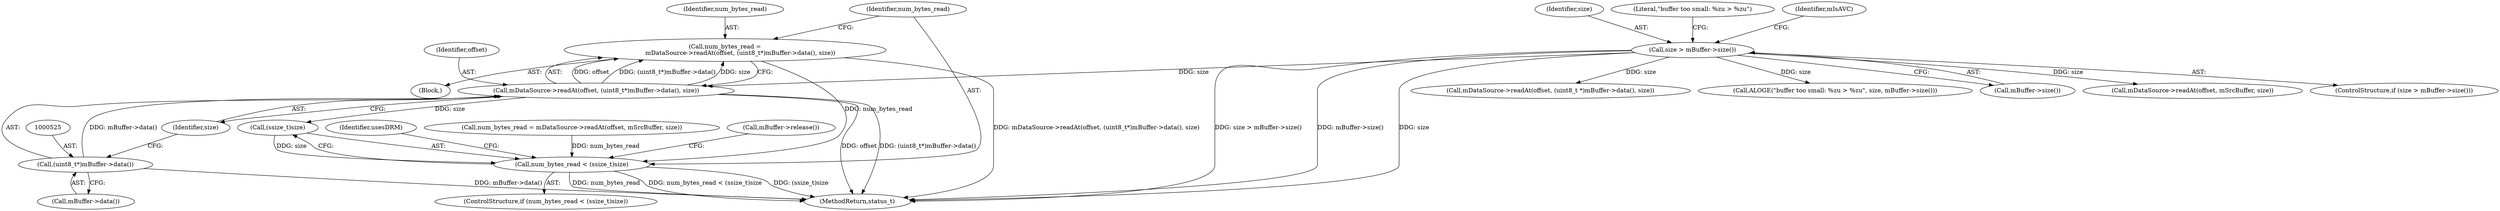 digraph "0_Android_7a282fb64fef25349e9d341f102d9cea3bf75baf@API" {
"1000520" [label="(Call,num_bytes_read =\n                mDataSource->readAt(offset, (uint8_t*)mBuffer->data(), size))"];
"1000522" [label="(Call,mDataSource->readAt(offset, (uint8_t*)mBuffer->data(), size))"];
"1000524" [label="(Call,(uint8_t*)mBuffer->data())"];
"1000310" [label="(Call,size > mBuffer->size())"];
"1000537" [label="(Call,num_bytes_read < (ssize_t)size)"];
"1000335" [label="(Call,mDataSource->readAt(offset, (uint8_t *)mBuffer->data(), size))"];
"1000550" [label="(Identifier,usesDRM)"];
"1000527" [label="(Identifier,size)"];
"1000526" [label="(Call,mBuffer->data())"];
"1000530" [label="(Call,num_bytes_read = mDataSource->readAt(offset, mSrcBuffer, size))"];
"1000311" [label="(Identifier,size)"];
"1000314" [label="(Call,ALOGE(\"buffer too small: %zu > %zu\", size, mBuffer->size()))"];
"1000521" [label="(Identifier,num_bytes_read)"];
"1000312" [label="(Call,mBuffer->size())"];
"1000310" [label="(Call,size > mBuffer->size())"];
"1000315" [label="(Literal,\"buffer too small: %zu > %zu\")"];
"1000324" [label="(Identifier,mIsAVC)"];
"1000766" [label="(MethodReturn,status_t)"];
"1000532" [label="(Call,mDataSource->readAt(offset, mSrcBuffer, size))"];
"1000523" [label="(Identifier,offset)"];
"1000537" [label="(Call,num_bytes_read < (ssize_t)size)"];
"1000522" [label="(Call,mDataSource->readAt(offset, (uint8_t*)mBuffer->data(), size))"];
"1000520" [label="(Call,num_bytes_read =\n                mDataSource->readAt(offset, (uint8_t*)mBuffer->data(), size))"];
"1000536" [label="(ControlStructure,if (num_bytes_read < (ssize_t)size))"];
"1000309" [label="(ControlStructure,if (size > mBuffer->size()))"];
"1000538" [label="(Identifier,num_bytes_read)"];
"1000543" [label="(Call,mBuffer->release())"];
"1000519" [label="(Block,)"];
"1000539" [label="(Call,(ssize_t)size)"];
"1000524" [label="(Call,(uint8_t*)mBuffer->data())"];
"1000520" -> "1000519"  [label="AST: "];
"1000520" -> "1000522"  [label="CFG: "];
"1000521" -> "1000520"  [label="AST: "];
"1000522" -> "1000520"  [label="AST: "];
"1000538" -> "1000520"  [label="CFG: "];
"1000520" -> "1000766"  [label="DDG: mDataSource->readAt(offset, (uint8_t*)mBuffer->data(), size)"];
"1000522" -> "1000520"  [label="DDG: offset"];
"1000522" -> "1000520"  [label="DDG: (uint8_t*)mBuffer->data()"];
"1000522" -> "1000520"  [label="DDG: size"];
"1000520" -> "1000537"  [label="DDG: num_bytes_read"];
"1000522" -> "1000527"  [label="CFG: "];
"1000523" -> "1000522"  [label="AST: "];
"1000524" -> "1000522"  [label="AST: "];
"1000527" -> "1000522"  [label="AST: "];
"1000522" -> "1000766"  [label="DDG: (uint8_t*)mBuffer->data()"];
"1000522" -> "1000766"  [label="DDG: offset"];
"1000524" -> "1000522"  [label="DDG: mBuffer->data()"];
"1000310" -> "1000522"  [label="DDG: size"];
"1000522" -> "1000539"  [label="DDG: size"];
"1000524" -> "1000526"  [label="CFG: "];
"1000525" -> "1000524"  [label="AST: "];
"1000526" -> "1000524"  [label="AST: "];
"1000527" -> "1000524"  [label="CFG: "];
"1000524" -> "1000766"  [label="DDG: mBuffer->data()"];
"1000310" -> "1000309"  [label="AST: "];
"1000310" -> "1000312"  [label="CFG: "];
"1000311" -> "1000310"  [label="AST: "];
"1000312" -> "1000310"  [label="AST: "];
"1000315" -> "1000310"  [label="CFG: "];
"1000324" -> "1000310"  [label="CFG: "];
"1000310" -> "1000766"  [label="DDG: size > mBuffer->size()"];
"1000310" -> "1000766"  [label="DDG: mBuffer->size()"];
"1000310" -> "1000766"  [label="DDG: size"];
"1000310" -> "1000314"  [label="DDG: size"];
"1000310" -> "1000335"  [label="DDG: size"];
"1000310" -> "1000532"  [label="DDG: size"];
"1000537" -> "1000536"  [label="AST: "];
"1000537" -> "1000539"  [label="CFG: "];
"1000538" -> "1000537"  [label="AST: "];
"1000539" -> "1000537"  [label="AST: "];
"1000543" -> "1000537"  [label="CFG: "];
"1000550" -> "1000537"  [label="CFG: "];
"1000537" -> "1000766"  [label="DDG: (ssize_t)size"];
"1000537" -> "1000766"  [label="DDG: num_bytes_read"];
"1000537" -> "1000766"  [label="DDG: num_bytes_read < (ssize_t)size"];
"1000530" -> "1000537"  [label="DDG: num_bytes_read"];
"1000539" -> "1000537"  [label="DDG: size"];
}
